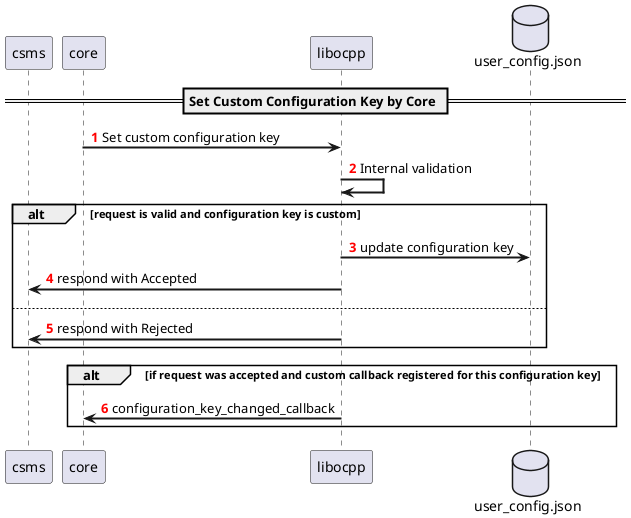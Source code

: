 @startuml
'https://plantuml.com/sequence-diagram
!pragma teoz true
participant core order 10
participant libocpp order 20
database user_config.json order 30

autonumber "<b><font color=red>"
skinparam sequenceArrowThickness 2

== Set Custom Configuration Key by Core ==
core->libocpp: Set custom configuration key
libocpp->libocpp: Internal validation
alt request is valid and configuration key is custom
    libocpp->user_config.json: update configuration key
    libocpp->csms: respond with Accepted
else
    libocpp->csms: respond with Rejected
end
alt if request was accepted and custom callback registered for this configuration key
    libocpp->core: configuration_key_changed_callback
end

@enduml
